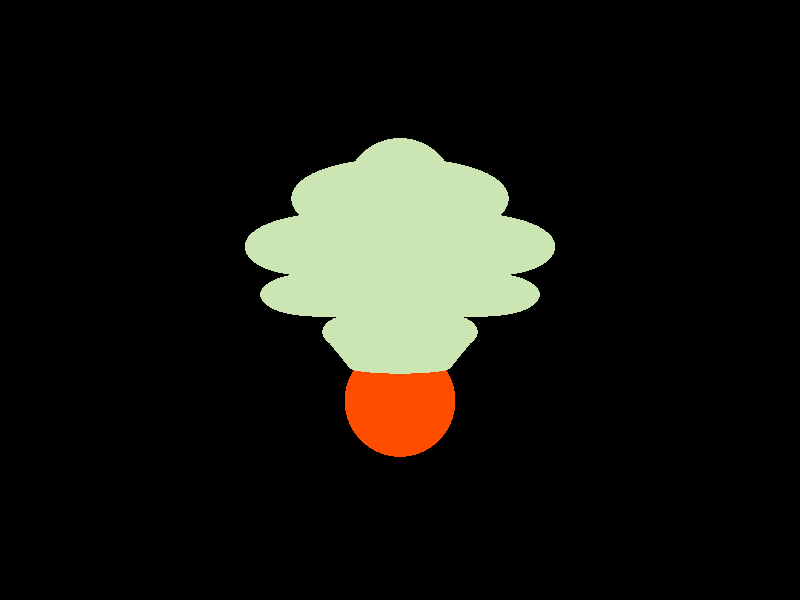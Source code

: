 //September 10-14, 2015

#declare BaseColor = texture {
	pigment {
		rgb <1,.3,0>
	}
};

#declare BulbColor = texture {
	pigment {
		rgb <.8,.9,.7>
	}
};

#declare BulbTorus = torus {
	2
	1
	texture {BulbColor}
};

#declare BulbCone = cone {
	<0,0,0> //point 1
	1.4 //radius of point 1
	<0,-.5,0> //point 2
	1 //radius of point 2
	texture{BulbColor}
}

#declare BulbSphere = sphere{
	<0,0,0>
	1.1 //radius of the sphere
}


background {
	rgb <0,0,0>
}

camera {
	location <0,0,-12>
	look_at <0,0,0>
}

light_source{
	<0,1,-5>
	rgb <1,1,1>
}


union {
	object{ //ring 2 from top
		BulbTorus
		scale <0,.5,0>
	}
	object { //ring 1
		BulbTorus
		scale <.7,.4,0>
		translate<0,.9,0>
	}
	object { // ring 3
		BulbTorus
		scale <.9,.4,0>
		translate<0,-.9,0>
	}
	object { //ring 4
		BulbTorus
		scale <.5,.3,0>
		translate<0,-1.6,0>
	}	
	object { //cone
		BulbCone
		translate<0,-1.85,0>
	}
	object { //Sphere 2
		BulbSphere
		translate<0,-3,0>
		texture {BaseColor}
	}
	object { //Sphere 1
		BulbSphere
		translate<0,1.1,0>
		texture {BulbColor}
	}
	translate <0,1,0>
}
	
	